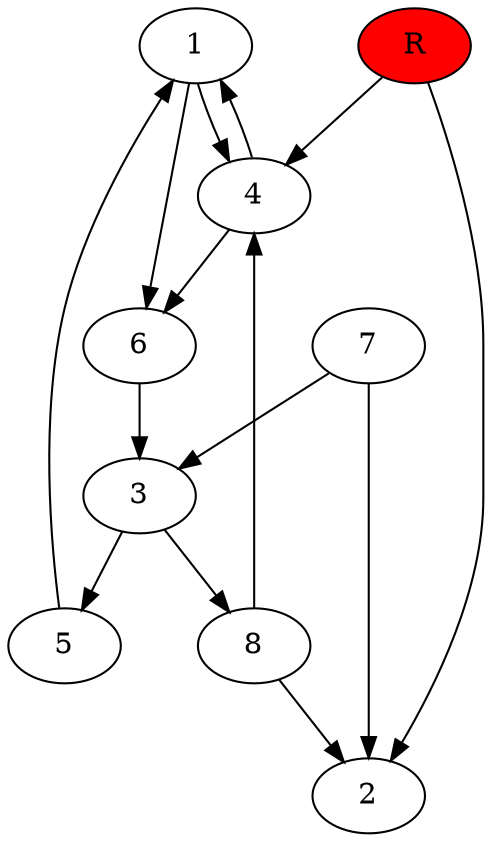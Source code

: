 digraph prb12168 {
	1
	2
	3
	4
	5
	6
	7
	8
	R [fillcolor="#ff0000" style=filled]
	1 -> 4
	1 -> 6
	3 -> 5
	3 -> 8
	4 -> 1
	4 -> 6
	5 -> 1
	6 -> 3
	7 -> 2
	7 -> 3
	8 -> 2
	8 -> 4
	R -> 2
	R -> 4
}
